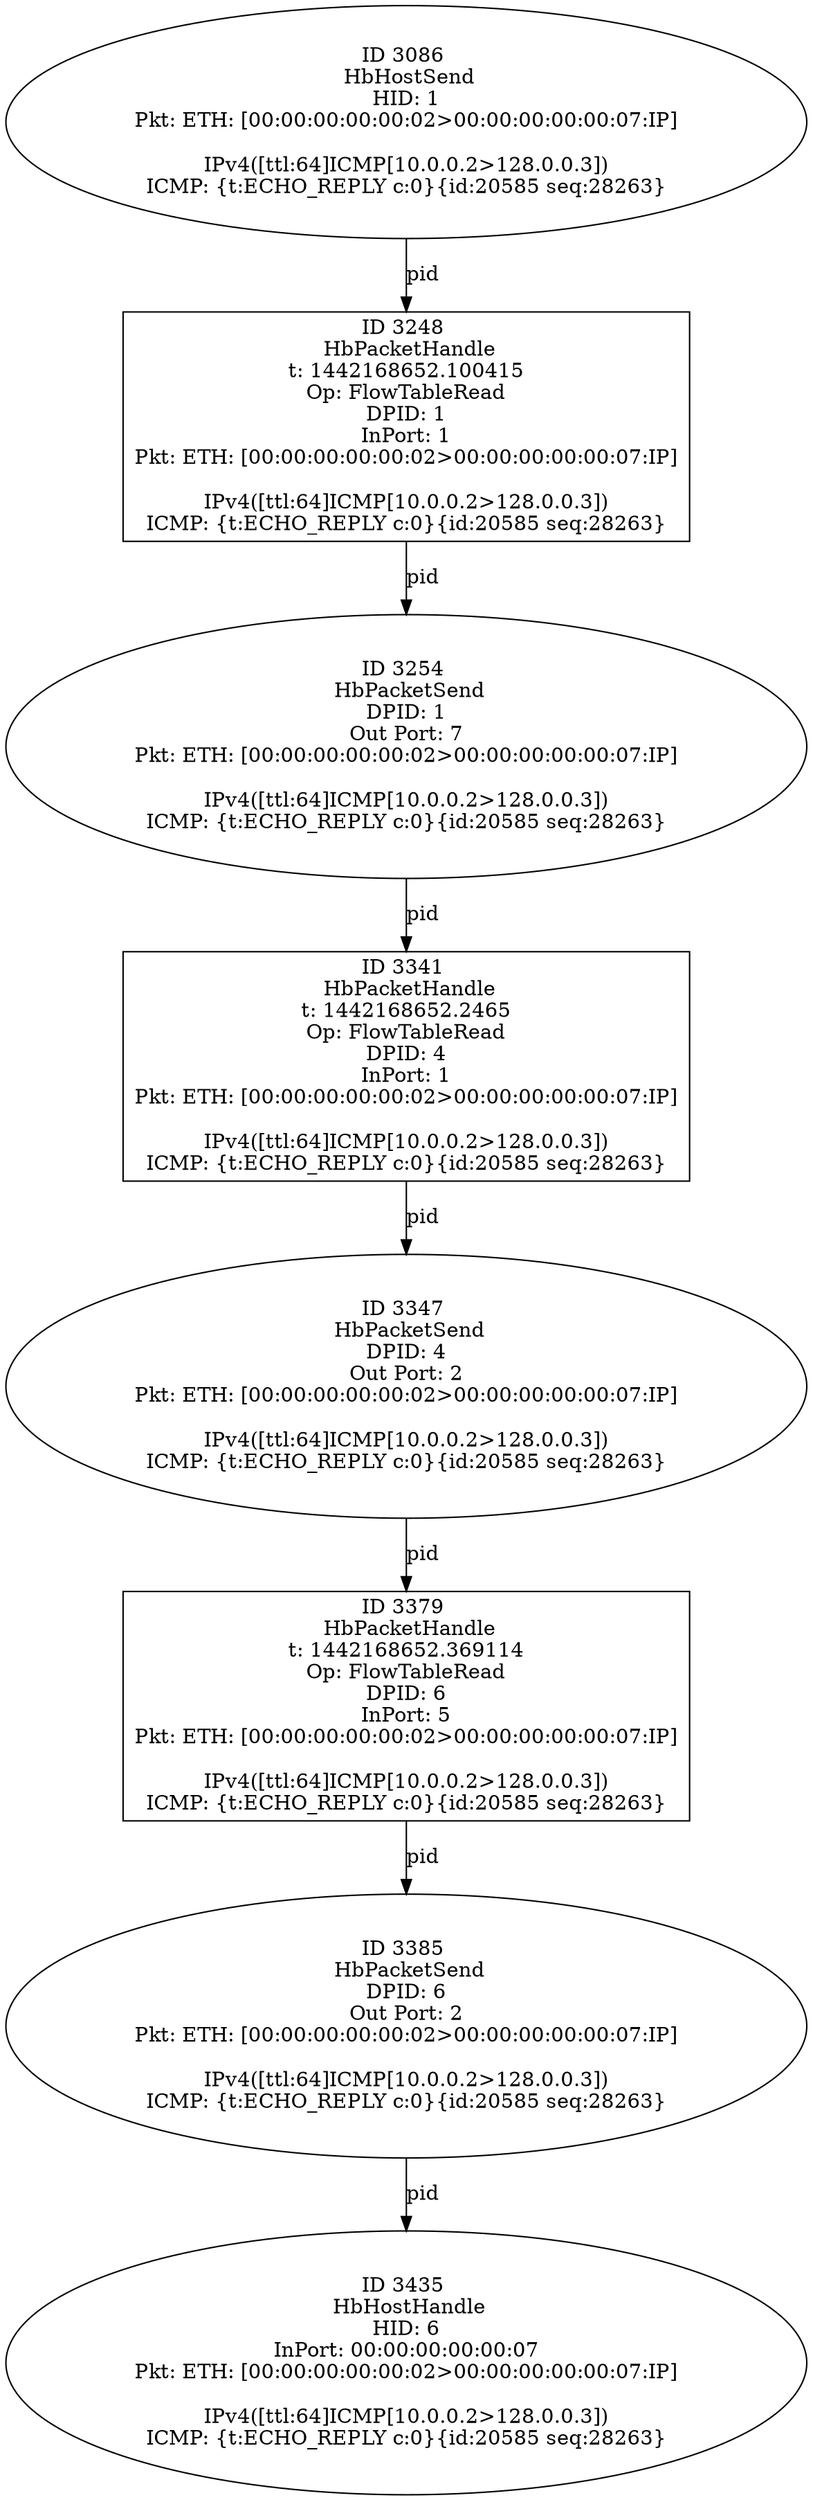 strict digraph G {
3379 [shape=box, event=<hb_events.HbPacketHandle object at 0x10ae4f250>, label="ID 3379 
 HbPacketHandle
t: 1442168652.369114
Op: FlowTableRead
DPID: 6
InPort: 5
Pkt: ETH: [00:00:00:00:00:02>00:00:00:00:00:07:IP]

IPv4([ttl:64]ICMP[10.0.0.2>128.0.0.3])
ICMP: {t:ECHO_REPLY c:0}{id:20585 seq:28263}"];
3435 [shape=oval, event=<hb_events.HbHostHandle object at 0x10ae82e90>, label="ID 3435 
 HbHostHandle
HID: 6
InPort: 00:00:00:00:00:07
Pkt: ETH: [00:00:00:00:00:02>00:00:00:00:00:07:IP]

IPv4([ttl:64]ICMP[10.0.0.2>128.0.0.3])
ICMP: {t:ECHO_REPLY c:0}{id:20585 seq:28263}"];
3341 [shape=box, event=<hb_events.HbPacketHandle object at 0x10ae41090>, label="ID 3341 
 HbPacketHandle
t: 1442168652.2465
Op: FlowTableRead
DPID: 4
InPort: 1
Pkt: ETH: [00:00:00:00:00:02>00:00:00:00:00:07:IP]

IPv4([ttl:64]ICMP[10.0.0.2>128.0.0.3])
ICMP: {t:ECHO_REPLY c:0}{id:20585 seq:28263}"];
3086 [shape=oval, event=<hb_events.HbHostSend object at 0x10ad640d0>, label="ID 3086 
 HbHostSend
HID: 1
Pkt: ETH: [00:00:00:00:00:02>00:00:00:00:00:07:IP]

IPv4([ttl:64]ICMP[10.0.0.2>128.0.0.3])
ICMP: {t:ECHO_REPLY c:0}{id:20585 seq:28263}"];
3248 [shape=box, event=<hb_events.HbPacketHandle object at 0x10ade6e90>, label="ID 3248 
 HbPacketHandle
t: 1442168652.100415
Op: FlowTableRead
DPID: 1
InPort: 1
Pkt: ETH: [00:00:00:00:00:02>00:00:00:00:00:07:IP]

IPv4([ttl:64]ICMP[10.0.0.2>128.0.0.3])
ICMP: {t:ECHO_REPLY c:0}{id:20585 seq:28263}"];
3347 [shape=oval, event=<hb_events.HbPacketSend object at 0x10ae41510>, label="ID 3347 
 HbPacketSend
DPID: 4
Out Port: 2
Pkt: ETH: [00:00:00:00:00:02>00:00:00:00:00:07:IP]

IPv4([ttl:64]ICMP[10.0.0.2>128.0.0.3])
ICMP: {t:ECHO_REPLY c:0}{id:20585 seq:28263}"];
3254 [shape=oval, event=<hb_events.HbPacketSend object at 0x10adde9d0>, label="ID 3254 
 HbPacketSend
DPID: 1
Out Port: 7
Pkt: ETH: [00:00:00:00:00:02>00:00:00:00:00:07:IP]

IPv4([ttl:64]ICMP[10.0.0.2>128.0.0.3])
ICMP: {t:ECHO_REPLY c:0}{id:20585 seq:28263}"];
3385 [shape=oval, event=<hb_events.HbPacketSend object at 0x10ae565d0>, label="ID 3385 
 HbPacketSend
DPID: 6
Out Port: 2
Pkt: ETH: [00:00:00:00:00:02>00:00:00:00:00:07:IP]

IPv4([ttl:64]ICMP[10.0.0.2>128.0.0.3])
ICMP: {t:ECHO_REPLY c:0}{id:20585 seq:28263}"];
3347 -> 3379  [rel=pid, label=pid];
3341 -> 3347  [rel=pid, label=pid];
3086 -> 3248  [rel=pid, label=pid];
3248 -> 3254  [rel=pid, label=pid];
3379 -> 3385  [rel=pid, label=pid];
3254 -> 3341  [rel=pid, label=pid];
3385 -> 3435  [rel=pid, label=pid];
}
